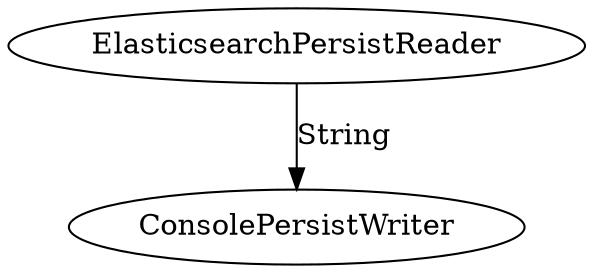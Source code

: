 digraph g {
  
  //providers
  ElasticsearchPersistReader [label="ElasticsearchPersistReader",shape=ellipse,URL="https://github.com/apache/incubator-streams/blob/master/streams-contrib/streams-persist-elasticsearch/src/main/java/org/apache/streams/elasticsearch/ElasticsearchPersistReader.java"];

  //persisters
  ConsolePersistWriter [label="ConsolePersistWriter",shape=ellipse,URL="https://github.com/apache/incubator-streams/blob/master/streams-contrib/streams-persist-console/src/main/java/org/apache/streams/console/ConsolePersistWriter.java"];
  
  //stream
  ElasticsearchPersistReader -> ConsolePersistWriter [label="String"];
}